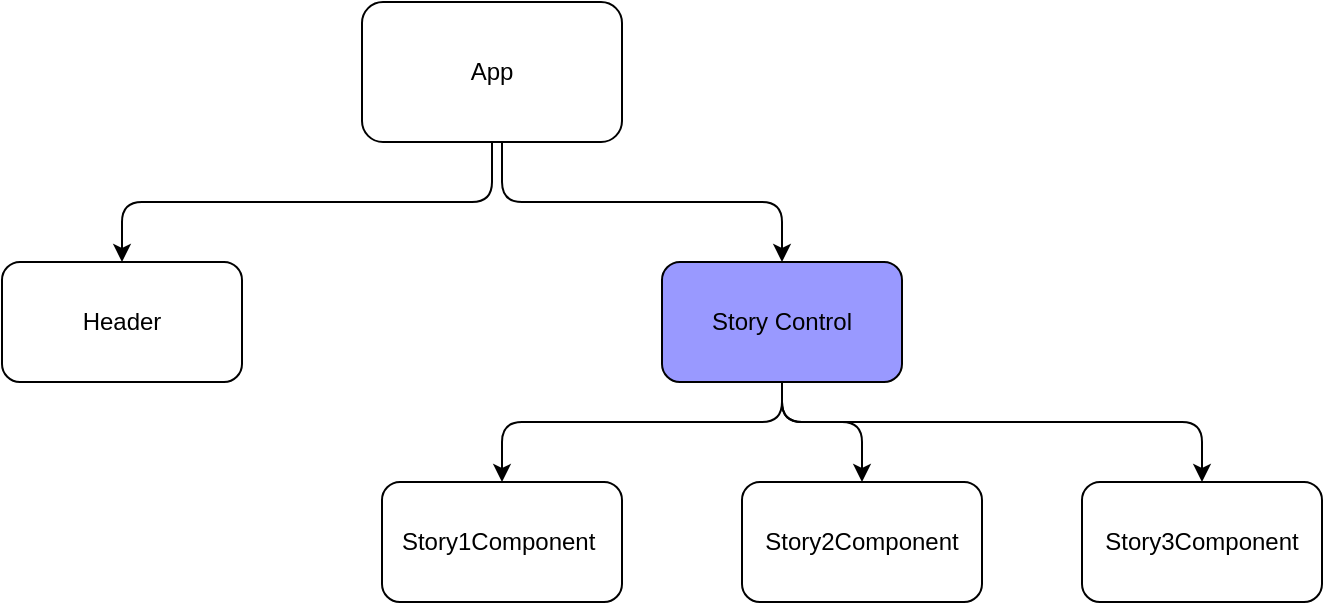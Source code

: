 <mxfile version="14.4.3" type="device"><diagram id="5yLfihvolB3Kc7mFmclq" name="Page-1"><mxGraphModel dx="950" dy="769" grid="1" gridSize="10" guides="1" tooltips="1" connect="1" arrows="1" fold="1" page="1" pageScale="1" pageWidth="850" pageHeight="1100" math="0" shadow="0"><root><mxCell id="0"/><mxCell id="1" parent="0"/><mxCell id="ihk5z68jFUGyf2Ct_ikS-3" value="App" style="rounded=1;whiteSpace=wrap;html=1;" vertex="1" parent="1"><mxGeometry x="340" y="60" width="130" height="70" as="geometry"/></mxCell><mxCell id="ihk5z68jFUGyf2Ct_ikS-4" value="Header" style="rounded=1;whiteSpace=wrap;html=1;" vertex="1" parent="1"><mxGeometry x="160" y="190" width="120" height="60" as="geometry"/></mxCell><mxCell id="ihk5z68jFUGyf2Ct_ikS-5" value="" style="endArrow=classic;html=1;exitX=0.5;exitY=1;exitDx=0;exitDy=0;entryX=0.5;entryY=0;entryDx=0;entryDy=0;" edge="1" parent="1" source="ihk5z68jFUGyf2Ct_ikS-3" target="ihk5z68jFUGyf2Ct_ikS-4"><mxGeometry width="50" height="50" relative="1" as="geometry"><mxPoint x="410" y="420" as="sourcePoint"/><mxPoint x="210" y="160" as="targetPoint"/><Array as="points"><mxPoint x="405" y="160"/><mxPoint x="220" y="160"/></Array></mxGeometry></mxCell><mxCell id="ihk5z68jFUGyf2Ct_ikS-6" value="Story Control" style="rounded=1;whiteSpace=wrap;html=1;fillColor=#9999FF;" vertex="1" parent="1"><mxGeometry x="490" y="190" width="120" height="60" as="geometry"/></mxCell><mxCell id="ihk5z68jFUGyf2Ct_ikS-7" value="" style="endArrow=classic;html=1;entryX=0.5;entryY=0;entryDx=0;entryDy=0;" edge="1" parent="1" target="ihk5z68jFUGyf2Ct_ikS-6"><mxGeometry width="50" height="50" relative="1" as="geometry"><mxPoint x="410" y="130" as="sourcePoint"/><mxPoint x="460" y="370" as="targetPoint"/><Array as="points"><mxPoint x="410" y="160"/><mxPoint x="550" y="160"/></Array></mxGeometry></mxCell><mxCell id="ihk5z68jFUGyf2Ct_ikS-8" value="Story1Component&amp;nbsp;" style="rounded=1;whiteSpace=wrap;html=1;" vertex="1" parent="1"><mxGeometry x="350" y="300" width="120" height="60" as="geometry"/></mxCell><mxCell id="ihk5z68jFUGyf2Ct_ikS-9" value="Story2Component" style="rounded=1;whiteSpace=wrap;html=1;" vertex="1" parent="1"><mxGeometry x="530" y="300" width="120" height="60" as="geometry"/></mxCell><mxCell id="ihk5z68jFUGyf2Ct_ikS-10" value="Story3Component" style="rounded=1;whiteSpace=wrap;html=1;" vertex="1" parent="1"><mxGeometry x="700" y="300" width="120" height="60" as="geometry"/></mxCell><mxCell id="ihk5z68jFUGyf2Ct_ikS-11" value="" style="endArrow=classic;html=1;exitX=0.5;exitY=1;exitDx=0;exitDy=0;entryX=0.5;entryY=0;entryDx=0;entryDy=0;" edge="1" parent="1" source="ihk5z68jFUGyf2Ct_ikS-6" target="ihk5z68jFUGyf2Ct_ikS-8"><mxGeometry width="50" height="50" relative="1" as="geometry"><mxPoint x="410" y="420" as="sourcePoint"/><mxPoint x="390" y="250" as="targetPoint"/><Array as="points"><mxPoint x="550" y="270"/><mxPoint x="410" y="270"/></Array></mxGeometry></mxCell><mxCell id="ihk5z68jFUGyf2Ct_ikS-12" value="" style="endArrow=classic;html=1;entryX=0.5;entryY=0;entryDx=0;entryDy=0;" edge="1" parent="1" target="ihk5z68jFUGyf2Ct_ikS-9"><mxGeometry width="50" height="50" relative="1" as="geometry"><mxPoint x="550" y="250" as="sourcePoint"/><mxPoint x="460" y="370" as="targetPoint"/><Array as="points"><mxPoint x="550" y="270"/><mxPoint x="590" y="270"/></Array></mxGeometry></mxCell><mxCell id="ihk5z68jFUGyf2Ct_ikS-13" value="" style="endArrow=classic;html=1;exitX=0.5;exitY=1;exitDx=0;exitDy=0;entryX=0.5;entryY=0;entryDx=0;entryDy=0;" edge="1" parent="1" source="ihk5z68jFUGyf2Ct_ikS-6" target="ihk5z68jFUGyf2Ct_ikS-10"><mxGeometry width="50" height="50" relative="1" as="geometry"><mxPoint x="410" y="420" as="sourcePoint"/><mxPoint x="460" y="370" as="targetPoint"/><Array as="points"><mxPoint x="550" y="270"/><mxPoint x="760" y="270"/></Array></mxGeometry></mxCell></root></mxGraphModel></diagram></mxfile>
